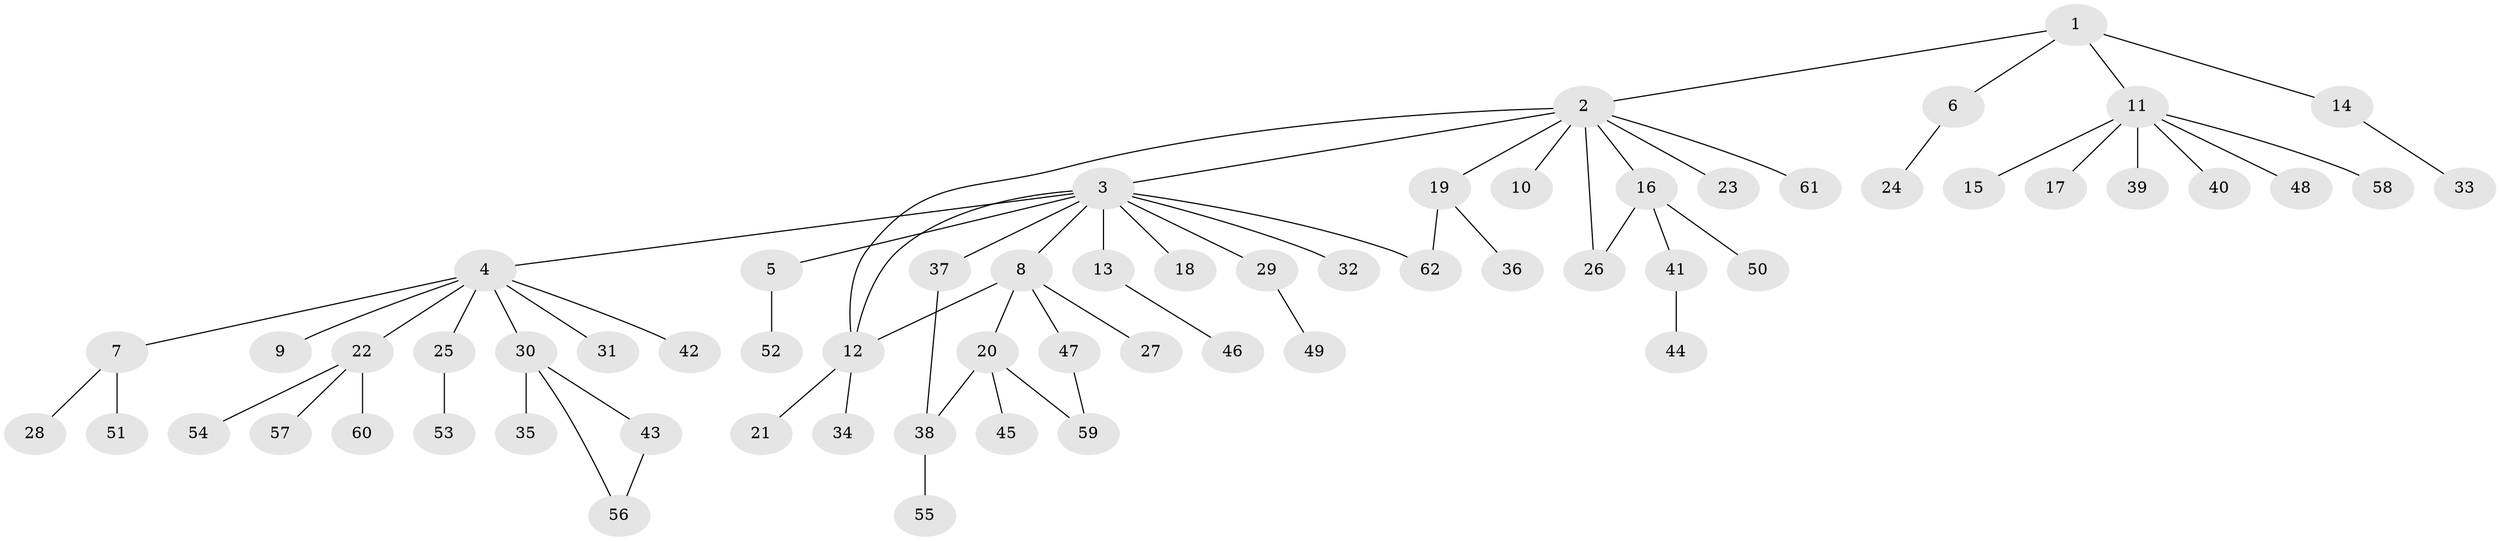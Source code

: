 // Generated by graph-tools (version 1.1) at 2025/35/03/09/25 02:35:40]
// undirected, 62 vertices, 68 edges
graph export_dot {
graph [start="1"]
  node [color=gray90,style=filled];
  1;
  2;
  3;
  4;
  5;
  6;
  7;
  8;
  9;
  10;
  11;
  12;
  13;
  14;
  15;
  16;
  17;
  18;
  19;
  20;
  21;
  22;
  23;
  24;
  25;
  26;
  27;
  28;
  29;
  30;
  31;
  32;
  33;
  34;
  35;
  36;
  37;
  38;
  39;
  40;
  41;
  42;
  43;
  44;
  45;
  46;
  47;
  48;
  49;
  50;
  51;
  52;
  53;
  54;
  55;
  56;
  57;
  58;
  59;
  60;
  61;
  62;
  1 -- 2;
  1 -- 6;
  1 -- 11;
  1 -- 14;
  2 -- 3;
  2 -- 10;
  2 -- 12;
  2 -- 16;
  2 -- 19;
  2 -- 23;
  2 -- 26;
  2 -- 61;
  3 -- 4;
  3 -- 5;
  3 -- 8;
  3 -- 12;
  3 -- 13;
  3 -- 18;
  3 -- 29;
  3 -- 32;
  3 -- 37;
  3 -- 62;
  4 -- 7;
  4 -- 9;
  4 -- 22;
  4 -- 25;
  4 -- 30;
  4 -- 31;
  4 -- 42;
  5 -- 52;
  6 -- 24;
  7 -- 28;
  7 -- 51;
  8 -- 12;
  8 -- 20;
  8 -- 27;
  8 -- 47;
  11 -- 15;
  11 -- 17;
  11 -- 39;
  11 -- 40;
  11 -- 48;
  11 -- 58;
  12 -- 21;
  12 -- 34;
  13 -- 46;
  14 -- 33;
  16 -- 26;
  16 -- 41;
  16 -- 50;
  19 -- 36;
  19 -- 62;
  20 -- 38;
  20 -- 45;
  20 -- 59;
  22 -- 54;
  22 -- 57;
  22 -- 60;
  25 -- 53;
  29 -- 49;
  30 -- 35;
  30 -- 43;
  30 -- 56;
  37 -- 38;
  38 -- 55;
  41 -- 44;
  43 -- 56;
  47 -- 59;
}
